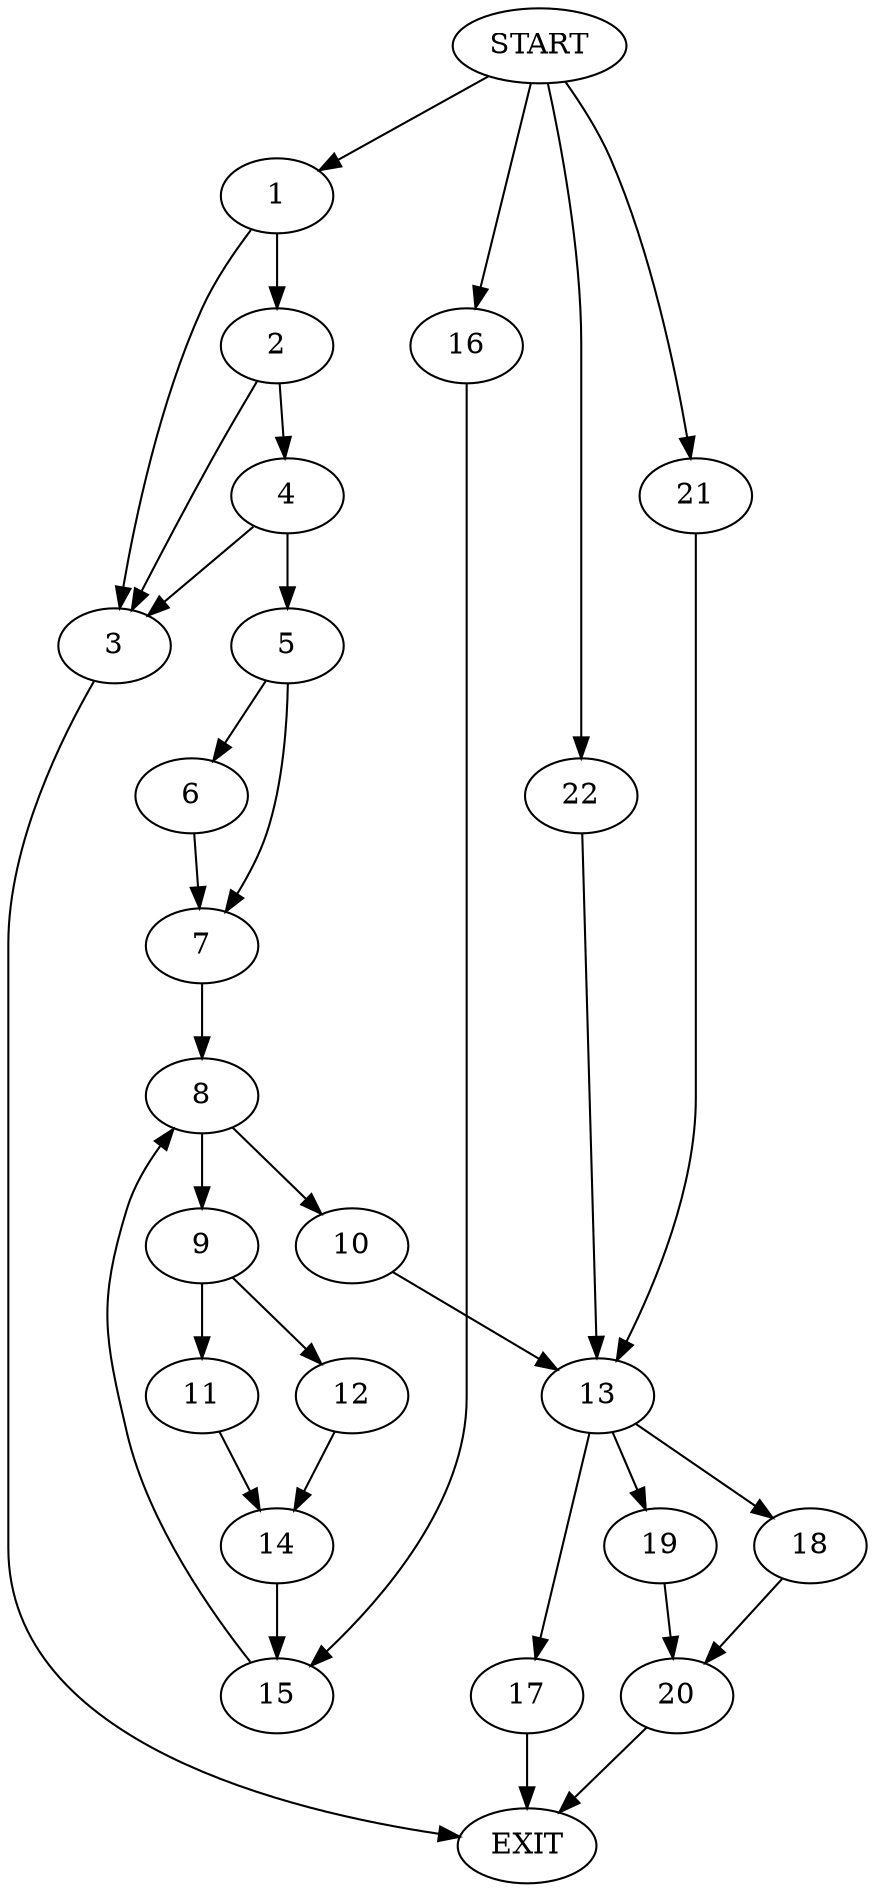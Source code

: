 digraph {
0 [label="START"]
23 [label="EXIT"]
0 -> 1
1 -> 2
1 -> 3
2 -> 4
2 -> 3
3 -> 23
4 -> 5
4 -> 3
5 -> 6
5 -> 7
7 -> 8
6 -> 7
8 -> 9
8 -> 10
9 -> 11
9 -> 12
10 -> 13
11 -> 14
12 -> 14
14 -> 15
15 -> 8
0 -> 16
16 -> 15
13 -> 17
13 -> 18
13 -> 19
19 -> 20
20 -> 23
0 -> 21
21 -> 13
18 -> 20
0 -> 22
22 -> 13
17 -> 23
}
